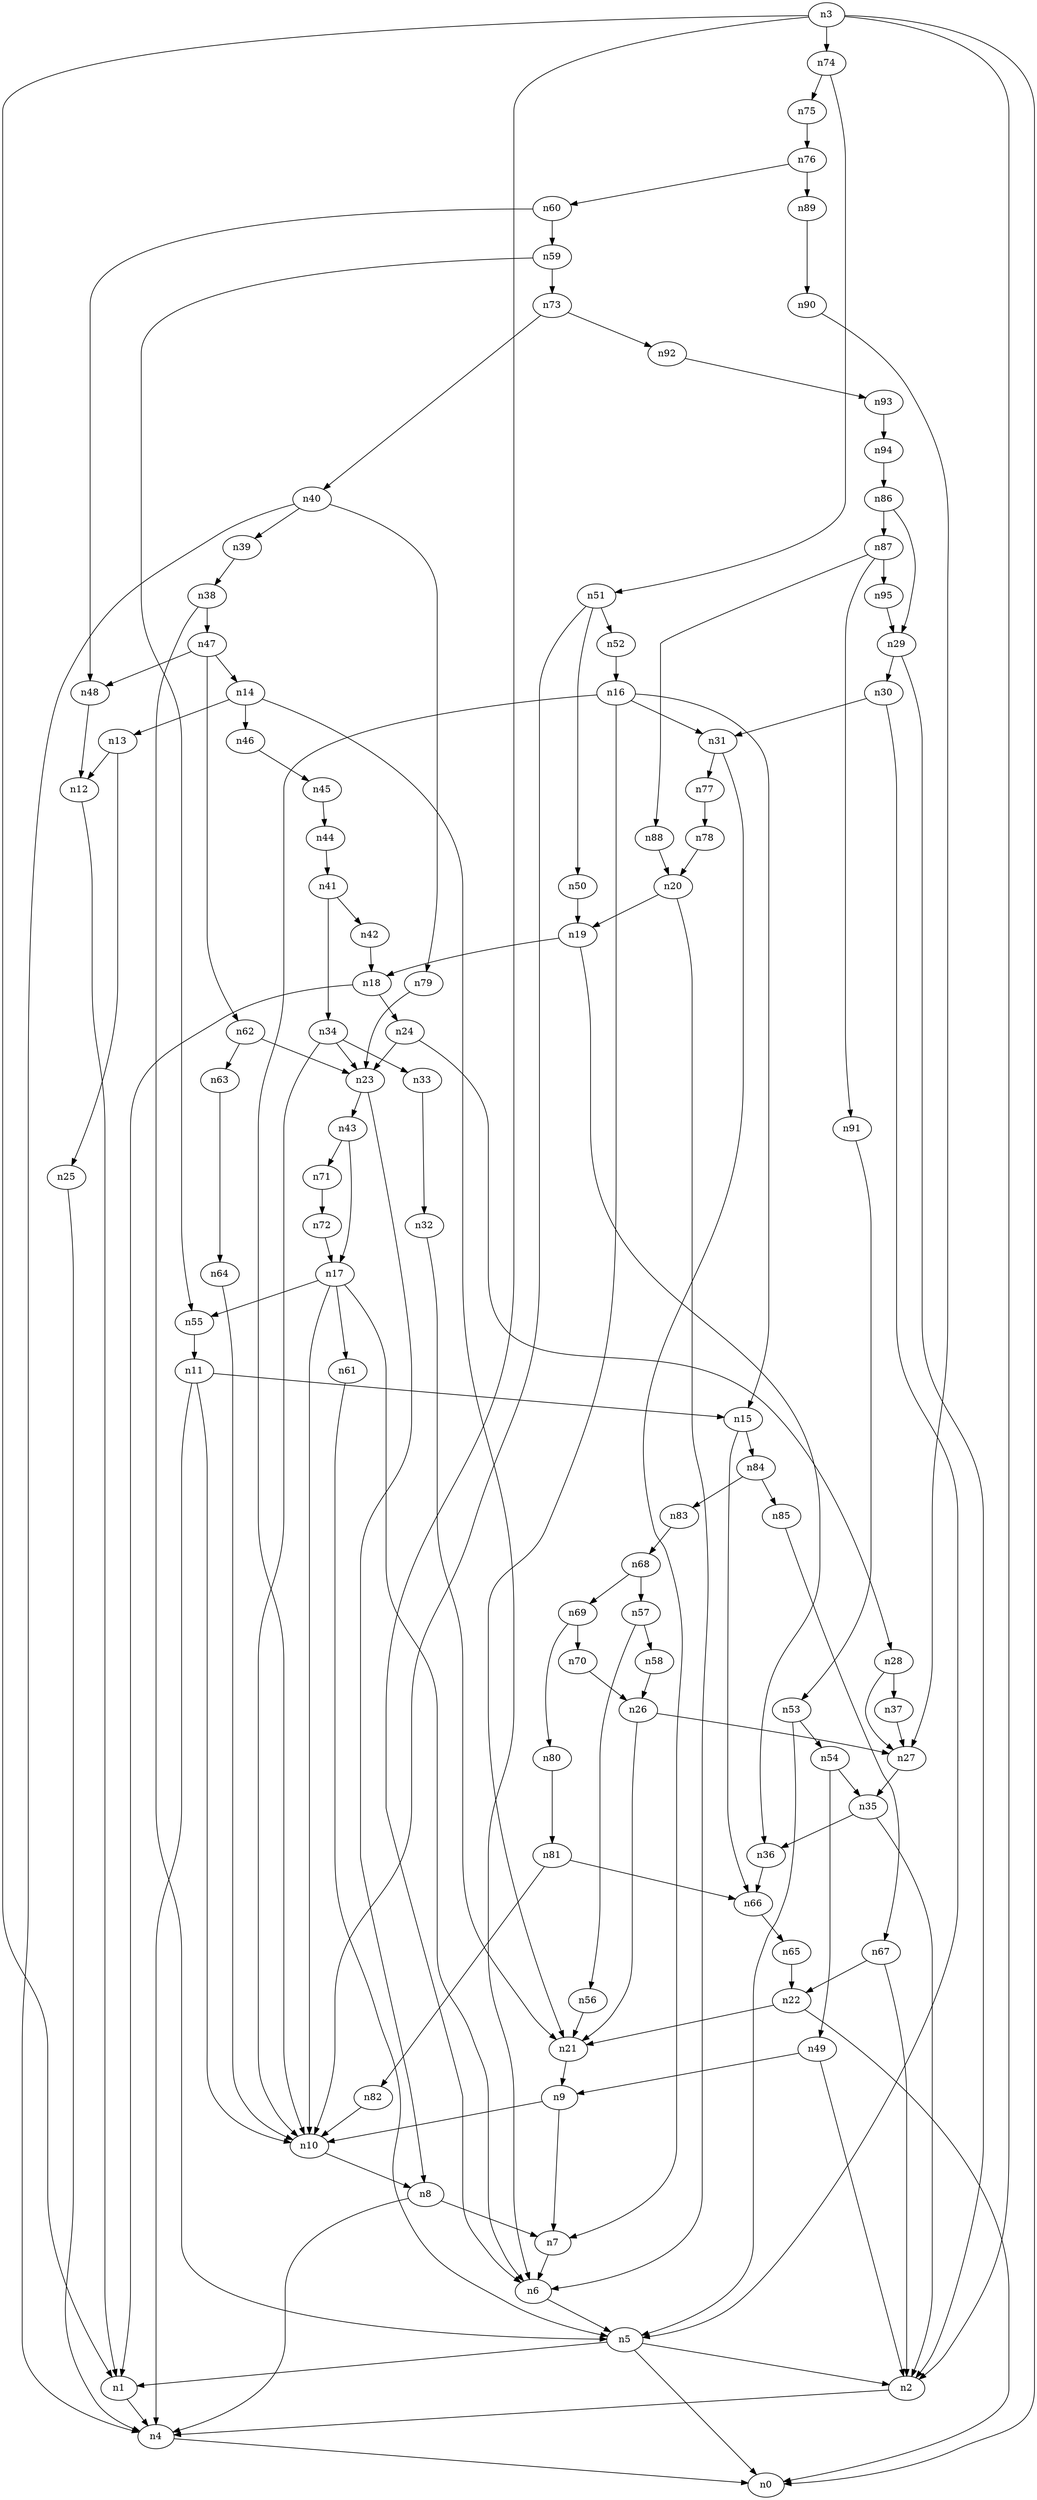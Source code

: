 digraph G {
	n1 -> n4	 [_graphml_id=e4];
	n2 -> n4	 [_graphml_id=e7];
	n3 -> n0	 [_graphml_id=e0];
	n3 -> n1	 [_graphml_id=e3];
	n3 -> n2	 [_graphml_id=e6];
	n3 -> n6	 [_graphml_id=e9];
	n3 -> n74	 [_graphml_id=e149];
	n4 -> n0	 [_graphml_id=e1];
	n5 -> n0	 [_graphml_id=e2];
	n5 -> n1	 [_graphml_id=e5];
	n5 -> n2	 [_graphml_id=e8];
	n6 -> n5	 [_graphml_id=e39];
	n7 -> n6	 [_graphml_id=e10];
	n8 -> n4	 [_graphml_id=e12];
	n8 -> n7	 [_graphml_id=e11];
	n9 -> n7	 [_graphml_id=e13];
	n9 -> n10	 [_graphml_id=e14];
	n10 -> n8	 [_graphml_id=e15];
	n11 -> n4	 [_graphml_id=e17];
	n11 -> n10	 [_graphml_id=e16];
	n11 -> n15	 [_graphml_id=e22];
	n12 -> n1	 [_graphml_id=e18];
	n13 -> n12	 [_graphml_id=e19];
	n13 -> n25	 [_graphml_id=e38];
	n14 -> n6	 [_graphml_id=e21];
	n14 -> n13	 [_graphml_id=e20];
	n14 -> n46	 [_graphml_id=e73];
	n15 -> n66	 [_graphml_id=e109];
	n15 -> n84	 [_graphml_id=e136];
	n16 -> n10	 [_graphml_id=e24];
	n16 -> n15	 [_graphml_id=e23];
	n16 -> n21	 [_graphml_id=e59];
	n16 -> n31	 [_graphml_id=e48];
	n17 -> n6	 [_graphml_id=e25];
	n17 -> n10	 [_graphml_id=e26];
	n17 -> n55	 [_graphml_id=e87];
	n17 -> n61	 [_graphml_id=e98];
	n18 -> n1	 [_graphml_id=e27];
	n18 -> n24	 [_graphml_id=e36];
	n19 -> n18	 [_graphml_id=e28];
	n19 -> n36	 [_graphml_id=e56];
	n20 -> n6	 [_graphml_id=e30];
	n20 -> n19	 [_graphml_id=e29];
	n21 -> n9	 [_graphml_id=e31];
	n22 -> n0	 [_graphml_id=e33];
	n22 -> n21	 [_graphml_id=e32];
	n23 -> n8	 [_graphml_id=e34];
	n23 -> n43	 [_graphml_id=e67];
	n24 -> n23	 [_graphml_id=e35];
	n24 -> n28	 [_graphml_id=e43];
	n25 -> n4	 [_graphml_id=e37];
	n26 -> n21	 [_graphml_id=e40];
	n26 -> n27	 [_graphml_id=e41];
	n27 -> n35	 [_graphml_id=e54];
	n28 -> n27	 [_graphml_id=e42];
	n28 -> n37	 [_graphml_id=e57];
	n29 -> n2	 [_graphml_id=e44];
	n29 -> n30	 [_graphml_id=e45];
	n30 -> n5	 [_graphml_id=e46];
	n30 -> n31	 [_graphml_id=e49];
	n31 -> n7	 [_graphml_id=e47];
	n31 -> n77	 [_graphml_id=e124];
	n32 -> n21	 [_graphml_id=e50];
	n33 -> n32	 [_graphml_id=e51];
	n34 -> n10	 [_graphml_id=e53];
	n34 -> n23	 [_graphml_id=e69];
	n34 -> n33	 [_graphml_id=e52];
	n35 -> n2	 [_graphml_id=e79];
	n35 -> n36	 [_graphml_id=e55];
	n36 -> n66	 [_graphml_id=e106];
	n37 -> n27	 [_graphml_id=e58];
	n38 -> n5	 [_graphml_id=e60];
	n38 -> n47	 [_graphml_id=e74];
	n39 -> n38	 [_graphml_id=e61];
	n40 -> n4	 [_graphml_id=e63];
	n40 -> n39	 [_graphml_id=e62];
	n40 -> n79	 [_graphml_id=e128];
	n41 -> n34	 [_graphml_id=e64];
	n41 -> n42	 [_graphml_id=e65];
	n42 -> n18	 [_graphml_id=e66];
	n43 -> n17	 [_graphml_id=e68];
	n43 -> n71	 [_graphml_id=e114];
	n44 -> n41	 [_graphml_id=e70];
	n45 -> n44	 [_graphml_id=e71];
	n46 -> n45	 [_graphml_id=e72];
	n47 -> n14	 [_graphml_id=e89];
	n47 -> n48	 [_graphml_id=e75];
	n47 -> n62	 [_graphml_id=e129];
	n48 -> n12	 [_graphml_id=e76];
	n49 -> n2	 [_graphml_id=e78];
	n49 -> n9	 [_graphml_id=e77];
	n50 -> n19	 [_graphml_id=e80];
	n51 -> n10	 [_graphml_id=e99];
	n51 -> n50	 [_graphml_id=e81];
	n51 -> n52	 [_graphml_id=e82];
	n52 -> n16	 [_graphml_id=e83];
	n53 -> n5	 [_graphml_id=e84];
	n53 -> n54	 [_graphml_id=e85];
	n54 -> n35	 [_graphml_id=e119];
	n54 -> n49	 [_graphml_id=e86];
	n55 -> n11	 [_graphml_id=e88];
	n56 -> n21	 [_graphml_id=e90];
	n57 -> n56	 [_graphml_id=e91];
	n57 -> n58	 [_graphml_id=e92];
	n58 -> n26	 [_graphml_id=e93];
	n59 -> n55	 [_graphml_id=e94];
	n59 -> n73	 [_graphml_id=e117];
	n60 -> n48	 [_graphml_id=e96];
	n60 -> n59	 [_graphml_id=e95];
	n61 -> n5	 [_graphml_id=e97];
	n62 -> n23	 [_graphml_id=e100];
	n62 -> n63	 [_graphml_id=e101];
	n63 -> n64	 [_graphml_id=e102];
	n64 -> n10	 [_graphml_id=e103];
	n65 -> n22	 [_graphml_id=e104];
	n66 -> n65	 [_graphml_id=e105];
	n67 -> n2	 [_graphml_id=e108];
	n67 -> n22	 [_graphml_id=e107];
	n68 -> n57	 [_graphml_id=e110];
	n68 -> n69	 [_graphml_id=e111];
	n69 -> n70	 [_graphml_id=e112];
	n69 -> n80	 [_graphml_id=e130];
	n70 -> n26	 [_graphml_id=e113];
	n71 -> n72	 [_graphml_id=e115];
	n72 -> n17	 [_graphml_id=e116];
	n73 -> n40	 [_graphml_id=e118];
	n73 -> n92	 [_graphml_id=e150];
	n74 -> n51	 [_graphml_id=e120];
	n74 -> n75	 [_graphml_id=e121];
	n75 -> n76	 [_graphml_id=e122];
	n76 -> n60	 [_graphml_id=e123];
	n76 -> n89	 [_graphml_id=e144];
	n77 -> n78	 [_graphml_id=e125];
	n78 -> n20	 [_graphml_id=e126];
	n79 -> n23	 [_graphml_id=e127];
	n80 -> n81	 [_graphml_id=e131];
	n81 -> n66	 [_graphml_id=e139];
	n81 -> n82	 [_graphml_id=e132];
	n82 -> n10	 [_graphml_id=e133];
	n83 -> n68	 [_graphml_id=e134];
	n84 -> n83	 [_graphml_id=e135];
	n84 -> n85	 [_graphml_id=e138];
	n85 -> n67	 [_graphml_id=e137];
	n86 -> n29	 [_graphml_id=e140];
	n86 -> n87	 [_graphml_id=e141];
	n87 -> n88	 [_graphml_id=e142];
	n87 -> n91	 [_graphml_id=e148];
	n87 -> n95	 [_graphml_id=e154];
	n88 -> n20	 [_graphml_id=e143];
	n89 -> n90	 [_graphml_id=e145];
	n90 -> n27	 [_graphml_id=e146];
	n91 -> n53	 [_graphml_id=e147];
	n92 -> n93	 [_graphml_id=e151];
	n93 -> n94	 [_graphml_id=e152];
	n94 -> n86	 [_graphml_id=e153];
	n95 -> n29	 [_graphml_id=e155];
}
